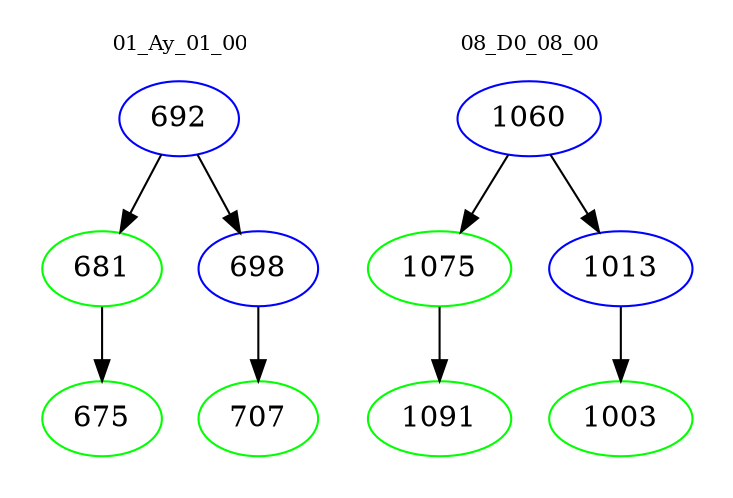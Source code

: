digraph{
subgraph cluster_0 {
color = white
label = "01_Ay_01_00";
fontsize=10;
T0_692 [label="692", color="blue"]
T0_692 -> T0_681 [color="black"]
T0_681 [label="681", color="green"]
T0_681 -> T0_675 [color="black"]
T0_675 [label="675", color="green"]
T0_692 -> T0_698 [color="black"]
T0_698 [label="698", color="blue"]
T0_698 -> T0_707 [color="black"]
T0_707 [label="707", color="green"]
}
subgraph cluster_1 {
color = white
label = "08_D0_08_00";
fontsize=10;
T1_1060 [label="1060", color="blue"]
T1_1060 -> T1_1075 [color="black"]
T1_1075 [label="1075", color="green"]
T1_1075 -> T1_1091 [color="black"]
T1_1091 [label="1091", color="green"]
T1_1060 -> T1_1013 [color="black"]
T1_1013 [label="1013", color="blue"]
T1_1013 -> T1_1003 [color="black"]
T1_1003 [label="1003", color="green"]
}
}
